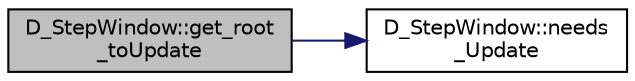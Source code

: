 digraph "D_StepWindow::get_root_toUpdate"
{
 // LATEX_PDF_SIZE
  edge [fontname="Helvetica",fontsize="10",labelfontname="Helvetica",labelfontsize="10"];
  node [fontname="Helvetica",fontsize="10",shape=record];
  rankdir="LR";
  Node1 [label="D_StepWindow::get_root\l_toUpdate",height=0.2,width=0.4,color="black", fillcolor="grey75", style="filled", fontcolor="black",tooltip=" "];
  Node1 -> Node2 [color="midnightblue",fontsize="10",style="solid",fontname="Helvetica"];
  Node2 [label="D_StepWindow::needs\l_Update",height=0.2,width=0.4,color="black", fillcolor="white", style="filled",URL="$class_d___step_window.html#a7e3874e4316c8b849404276345585bfe",tooltip=" "];
}
